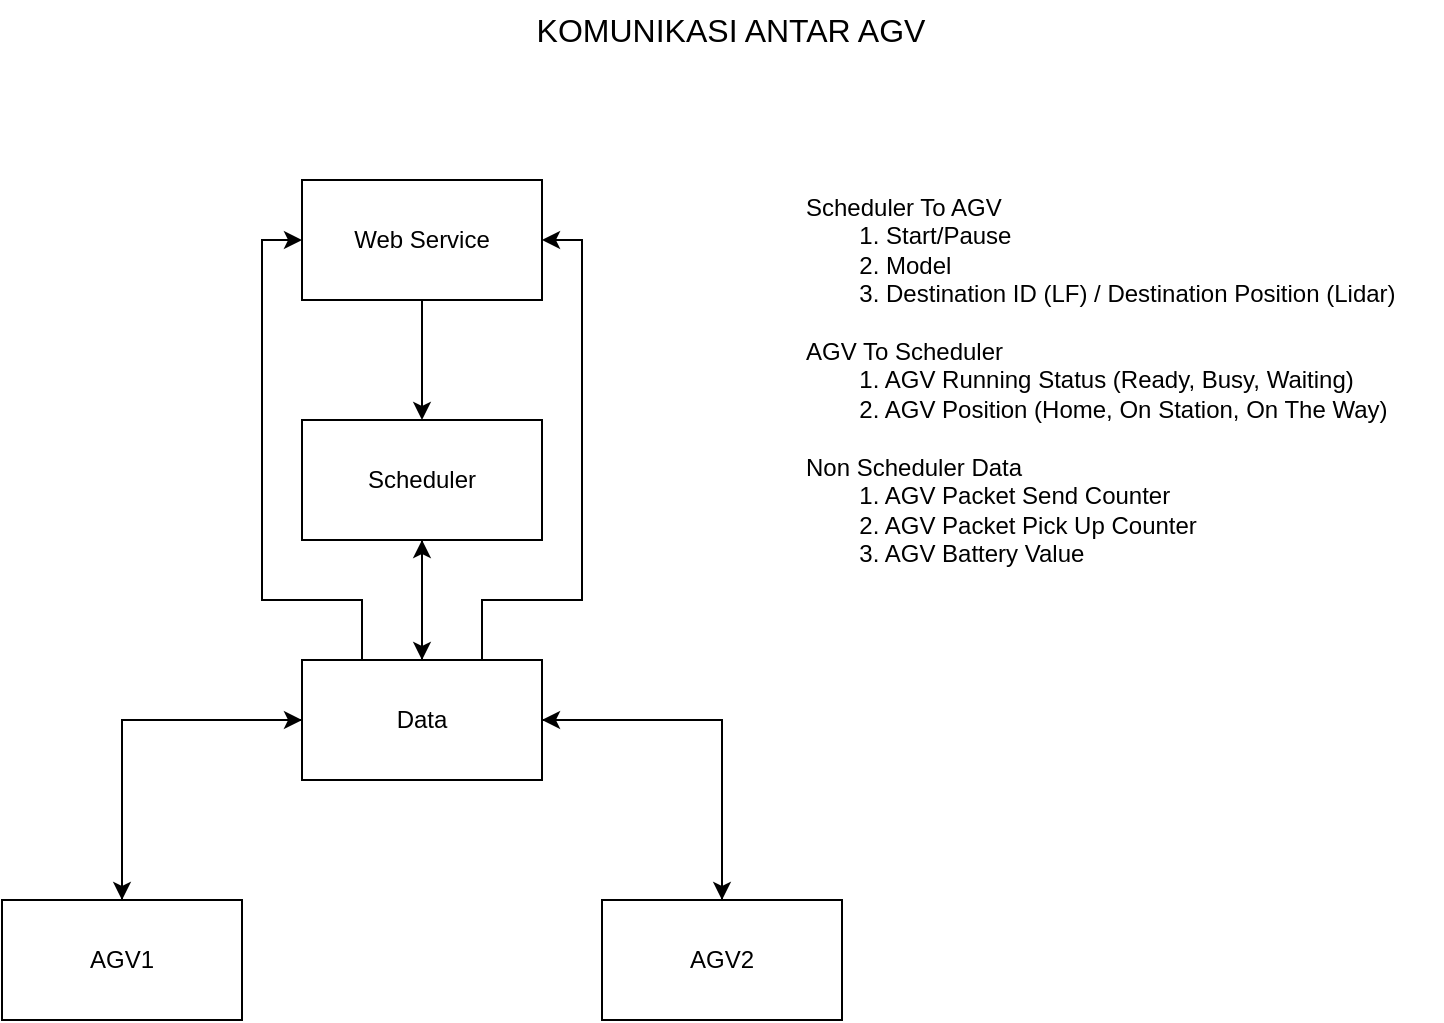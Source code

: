 <mxfile version="24.5.3" type="device" pages="6">
  <diagram name="Page-1" id="8qGIpHb_dR4Ez4d7eZgl">
    <mxGraphModel dx="1105" dy="654" grid="1" gridSize="10" guides="1" tooltips="1" connect="1" arrows="1" fold="1" page="1" pageScale="1" pageWidth="827" pageHeight="1169" math="0" shadow="0">
      <root>
        <mxCell id="0" />
        <mxCell id="1" parent="0" />
        <mxCell id="lEhJh0FKrZZYawXRtamW-8" value="" style="edgeStyle=orthogonalEdgeStyle;rounded=0;orthogonalLoop=1;jettySize=auto;html=1;" parent="1" source="lEhJh0FKrZZYawXRtamW-1" target="lEhJh0FKrZZYawXRtamW-2" edge="1">
          <mxGeometry relative="1" as="geometry" />
        </mxCell>
        <mxCell id="lEhJh0FKrZZYawXRtamW-1" value="Web Service" style="rounded=0;whiteSpace=wrap;html=1;fillColor=none;" parent="1" vertex="1">
          <mxGeometry x="200" y="120" width="120" height="60" as="geometry" />
        </mxCell>
        <mxCell id="lEhJh0FKrZZYawXRtamW-9" value="" style="edgeStyle=orthogonalEdgeStyle;rounded=0;orthogonalLoop=1;jettySize=auto;html=1;" parent="1" source="lEhJh0FKrZZYawXRtamW-2" target="lEhJh0FKrZZYawXRtamW-7" edge="1">
          <mxGeometry relative="1" as="geometry" />
        </mxCell>
        <mxCell id="lEhJh0FKrZZYawXRtamW-2" value="Scheduler" style="rounded=0;whiteSpace=wrap;html=1;fillColor=none;" parent="1" vertex="1">
          <mxGeometry x="200" y="240" width="120" height="60" as="geometry" />
        </mxCell>
        <mxCell id="lEhJh0FKrZZYawXRtamW-14" style="edgeStyle=orthogonalEdgeStyle;rounded=0;orthogonalLoop=1;jettySize=auto;html=1;exitX=0.5;exitY=0;exitDx=0;exitDy=0;entryX=0;entryY=0.5;entryDx=0;entryDy=0;" parent="1" source="lEhJh0FKrZZYawXRtamW-3" target="lEhJh0FKrZZYawXRtamW-7" edge="1">
          <mxGeometry relative="1" as="geometry" />
        </mxCell>
        <mxCell id="lEhJh0FKrZZYawXRtamW-3" value="AGV1" style="rounded=0;whiteSpace=wrap;html=1;fillColor=none;" parent="1" vertex="1">
          <mxGeometry x="50" y="480" width="120" height="60" as="geometry" />
        </mxCell>
        <mxCell id="lEhJh0FKrZZYawXRtamW-13" style="edgeStyle=orthogonalEdgeStyle;rounded=0;orthogonalLoop=1;jettySize=auto;html=1;exitX=0.5;exitY=0;exitDx=0;exitDy=0;entryX=1;entryY=0.5;entryDx=0;entryDy=0;" parent="1" source="lEhJh0FKrZZYawXRtamW-6" target="lEhJh0FKrZZYawXRtamW-7" edge="1">
          <mxGeometry relative="1" as="geometry" />
        </mxCell>
        <mxCell id="lEhJh0FKrZZYawXRtamW-6" value="AGV2" style="rounded=0;whiteSpace=wrap;html=1;fillColor=none;" parent="1" vertex="1">
          <mxGeometry x="350" y="480" width="120" height="60" as="geometry" />
        </mxCell>
        <mxCell id="lEhJh0FKrZZYawXRtamW-10" style="edgeStyle=orthogonalEdgeStyle;rounded=0;orthogonalLoop=1;jettySize=auto;html=1;exitX=0;exitY=0.5;exitDx=0;exitDy=0;entryX=0.5;entryY=0;entryDx=0;entryDy=0;" parent="1" source="lEhJh0FKrZZYawXRtamW-7" target="lEhJh0FKrZZYawXRtamW-3" edge="1">
          <mxGeometry relative="1" as="geometry" />
        </mxCell>
        <mxCell id="lEhJh0FKrZZYawXRtamW-11" style="edgeStyle=orthogonalEdgeStyle;rounded=0;orthogonalLoop=1;jettySize=auto;html=1;exitX=1;exitY=0.5;exitDx=0;exitDy=0;entryX=0.5;entryY=0;entryDx=0;entryDy=0;" parent="1" source="lEhJh0FKrZZYawXRtamW-7" target="lEhJh0FKrZZYawXRtamW-6" edge="1">
          <mxGeometry relative="1" as="geometry" />
        </mxCell>
        <mxCell id="lEhJh0FKrZZYawXRtamW-12" style="edgeStyle=orthogonalEdgeStyle;rounded=0;orthogonalLoop=1;jettySize=auto;html=1;exitX=0.5;exitY=0;exitDx=0;exitDy=0;entryX=0.5;entryY=1;entryDx=0;entryDy=0;" parent="1" source="lEhJh0FKrZZYawXRtamW-7" target="lEhJh0FKrZZYawXRtamW-2" edge="1">
          <mxGeometry relative="1" as="geometry" />
        </mxCell>
        <mxCell id="SK4WHRCXfZesbD0fep9h-4" style="edgeStyle=orthogonalEdgeStyle;rounded=0;orthogonalLoop=1;jettySize=auto;html=1;exitX=0.75;exitY=0;exitDx=0;exitDy=0;entryX=1;entryY=0.5;entryDx=0;entryDy=0;" parent="1" source="lEhJh0FKrZZYawXRtamW-7" target="lEhJh0FKrZZYawXRtamW-1" edge="1">
          <mxGeometry relative="1" as="geometry">
            <Array as="points">
              <mxPoint x="290" y="330" />
              <mxPoint x="340" y="330" />
              <mxPoint x="340" y="150" />
            </Array>
          </mxGeometry>
        </mxCell>
        <mxCell id="SK4WHRCXfZesbD0fep9h-5" style="edgeStyle=orthogonalEdgeStyle;rounded=0;orthogonalLoop=1;jettySize=auto;html=1;exitX=0.25;exitY=0;exitDx=0;exitDy=0;entryX=0;entryY=0.5;entryDx=0;entryDy=0;" parent="1" source="lEhJh0FKrZZYawXRtamW-7" target="lEhJh0FKrZZYawXRtamW-1" edge="1">
          <mxGeometry relative="1" as="geometry">
            <Array as="points">
              <mxPoint x="230" y="330" />
              <mxPoint x="180" y="330" />
              <mxPoint x="180" y="150" />
            </Array>
          </mxGeometry>
        </mxCell>
        <mxCell id="lEhJh0FKrZZYawXRtamW-7" value="Data" style="rounded=0;whiteSpace=wrap;html=1;fillColor=none;" parent="1" vertex="1">
          <mxGeometry x="200" y="360" width="120" height="60" as="geometry" />
        </mxCell>
        <mxCell id="lEhJh0FKrZZYawXRtamW-15" value="KOMUNIKASI ANTAR AGV" style="text;html=1;align=center;verticalAlign=middle;resizable=0;points=[];autosize=1;strokeColor=none;fillColor=none;fontSize=16;" parent="1" vertex="1">
          <mxGeometry x="304" y="30" width="220" height="30" as="geometry" />
        </mxCell>
        <mxCell id="lEhJh0FKrZZYawXRtamW-16" value="Scheduler To AGV&lt;div&gt;&lt;div&gt;&lt;span style=&quot;background-color: initial;&quot;&gt;&lt;span style=&quot;white-space: pre;&quot;&gt;&#x9;&lt;/span&gt;1. Start/Pause&lt;/span&gt;&lt;div&gt;&lt;span style=&quot;white-space: pre;&quot;&gt;&#x9;&lt;/span&gt;2. Model&lt;/div&gt;&lt;/div&gt;&lt;div&gt;&lt;span style=&quot;white-space: pre;&quot;&gt;&#x9;&lt;/span&gt;3. Destination ID (LF) / Destination Position (Lidar)&lt;br&gt;&lt;br&gt;AGV To Scheduler&lt;br&gt;&lt;span style=&quot;white-space: pre;&quot;&gt;&#x9;&lt;/span&gt;1. AGV Running Status (Ready, Busy, Waiting)&lt;/div&gt;&lt;div&gt;&lt;span style=&quot;white-space: pre;&quot;&gt;&#x9;&lt;/span&gt;2. AGV Position (Home, On Station, On The Way)&lt;/div&gt;&lt;/div&gt;" style="rounded=0;whiteSpace=wrap;html=1;fillColor=none;align=left;verticalAlign=top;strokeColor=none;" parent="1" vertex="1">
          <mxGeometry x="450" y="120" width="320" height="130" as="geometry" />
        </mxCell>
        <mxCell id="SK4WHRCXfZesbD0fep9h-1" value="Non Scheduler Data&lt;div&gt;&lt;span style=&quot;white-space: pre;&quot;&gt;&#x9;&lt;/span&gt;1. AGV Packet Send Counter&lt;/div&gt;&lt;div&gt;&lt;span style=&quot;white-space: pre;&quot;&gt;&#x9;&lt;/span&gt;2. AGV Packet Pick Up Counter&lt;/div&gt;&lt;div&gt;&lt;span style=&quot;white-space: pre;&quot;&gt;&#x9;&lt;/span&gt;3. AGV Battery Value&lt;/div&gt;" style="rounded=0;whiteSpace=wrap;html=1;fillColor=none;align=left;verticalAlign=top;strokeColor=none;" parent="1" vertex="1">
          <mxGeometry x="450" y="250" width="220" height="70" as="geometry" />
        </mxCell>
      </root>
    </mxGraphModel>
  </diagram>
  <diagram id="ve21aLZ4bOeQ63MMO_CH" name="Page-2">
    <mxGraphModel dx="1500" dy="887" grid="1" gridSize="10" guides="1" tooltips="1" connect="1" arrows="1" fold="1" page="1" pageScale="1" pageWidth="1169" pageHeight="827" math="0" shadow="0">
      <root>
        <mxCell id="0" />
        <mxCell id="1" parent="0" />
        <mxCell id="RgK-7OCL67OF5p5zBY2y-1" value="Scheduler Algorithm Example" style="text;html=1;align=center;verticalAlign=middle;resizable=0;points=[];autosize=1;strokeColor=none;fillColor=none;fontSize=16;" parent="1" vertex="1">
          <mxGeometry x="470" y="30" width="230" height="30" as="geometry" />
        </mxCell>
        <mxCell id="RgK-7OCL67OF5p5zBY2y-2" value="" style="edgeStyle=orthogonalEdgeStyle;rounded=0;orthogonalLoop=1;jettySize=auto;html=1;" parent="1" source="RgK-7OCL67OF5p5zBY2y-3" target="RgK-7OCL67OF5p5zBY2y-5" edge="1">
          <mxGeometry relative="1" as="geometry" />
        </mxCell>
        <mxCell id="RgK-7OCL67OF5p5zBY2y-3" value="AGV Send Status" style="rounded=0;whiteSpace=wrap;html=1;fillColor=none;" parent="1" vertex="1">
          <mxGeometry x="525" y="100" width="120" height="60" as="geometry" />
        </mxCell>
        <mxCell id="RgK-7OCL67OF5p5zBY2y-4" value="" style="edgeStyle=orthogonalEdgeStyle;rounded=0;orthogonalLoop=1;jettySize=auto;html=1;" parent="1" source="RgK-7OCL67OF5p5zBY2y-5" target="RgK-7OCL67OF5p5zBY2y-10" edge="1">
          <mxGeometry relative="1" as="geometry" />
        </mxCell>
        <mxCell id="RgK-7OCL67OF5p5zBY2y-5" value="Web Service&lt;div&gt;A&lt;span style=&quot;background-color: initial;&quot;&gt;lgorithm&lt;/span&gt;&lt;/div&gt;" style="rounded=0;whiteSpace=wrap;html=1;fillColor=none;" parent="1" vertex="1">
          <mxGeometry x="525" y="220" width="120" height="60" as="geometry" />
        </mxCell>
        <mxCell id="RgK-7OCL67OF5p5zBY2y-6" value="" style="edgeStyle=orthogonalEdgeStyle;rounded=0;orthogonalLoop=1;jettySize=auto;html=1;" parent="1" source="RgK-7OCL67OF5p5zBY2y-10" target="RgK-7OCL67OF5p5zBY2y-12" edge="1">
          <mxGeometry relative="1" as="geometry" />
        </mxCell>
        <mxCell id="RgK-7OCL67OF5p5zBY2y-7" value="YES" style="edgeLabel;html=1;align=center;verticalAlign=middle;resizable=0;points=[];" parent="RgK-7OCL67OF5p5zBY2y-6" vertex="1" connectable="0">
          <mxGeometry relative="1" as="geometry">
            <mxPoint as="offset" />
          </mxGeometry>
        </mxCell>
        <mxCell id="RgK-7OCL67OF5p5zBY2y-8" value="" style="edgeStyle=orthogonalEdgeStyle;rounded=0;orthogonalLoop=1;jettySize=auto;html=1;" parent="1" source="RgK-7OCL67OF5p5zBY2y-10" target="RgK-7OCL67OF5p5zBY2y-16" edge="1">
          <mxGeometry relative="1" as="geometry" />
        </mxCell>
        <mxCell id="RgK-7OCL67OF5p5zBY2y-9" value="NO" style="edgeLabel;html=1;align=center;verticalAlign=middle;resizable=0;points=[];" parent="RgK-7OCL67OF5p5zBY2y-8" vertex="1" connectable="0">
          <mxGeometry relative="1" as="geometry">
            <mxPoint as="offset" />
          </mxGeometry>
        </mxCell>
        <mxCell id="RgK-7OCL67OF5p5zBY2y-10" value="AGV1 Ready?" style="rhombus;whiteSpace=wrap;html=1;fillColor=none;" parent="1" vertex="1">
          <mxGeometry x="525" y="330" width="120" height="80" as="geometry" />
        </mxCell>
        <mxCell id="qFmrfslil-sY1IdqdRxr-56" value="" style="edgeStyle=orthogonalEdgeStyle;rounded=0;orthogonalLoop=1;jettySize=auto;html=1;" parent="1" source="RgK-7OCL67OF5p5zBY2y-12" target="RgK-7OCL67OF5p5zBY2y-14" edge="1">
          <mxGeometry relative="1" as="geometry" />
        </mxCell>
        <mxCell id="RgK-7OCL67OF5p5zBY2y-12" value="Send Destination To AGV1" style="rounded=0;whiteSpace=wrap;html=1;fillColor=none;" parent="1" vertex="1">
          <mxGeometry x="525" y="460" width="120" height="60" as="geometry" />
        </mxCell>
        <mxCell id="qFmrfslil-sY1IdqdRxr-1" style="edgeStyle=orthogonalEdgeStyle;rounded=0;orthogonalLoop=1;jettySize=auto;html=1;exitX=0;exitY=0.5;exitDx=0;exitDy=0;entryX=1;entryY=0.5;entryDx=0;entryDy=0;" parent="1" source="RgK-7OCL67OF5p5zBY2y-14" target="RgK-7OCL67OF5p5zBY2y-15" edge="1">
          <mxGeometry relative="1" as="geometry" />
        </mxCell>
        <mxCell id="qFmrfslil-sY1IdqdRxr-31" style="edgeStyle=orthogonalEdgeStyle;rounded=0;orthogonalLoop=1;jettySize=auto;html=1;exitX=0.5;exitY=0;exitDx=0;exitDy=0;dashed=1;" parent="1" source="RgK-7OCL67OF5p5zBY2y-14" edge="1">
          <mxGeometry relative="1" as="geometry">
            <mxPoint x="405" y="410" as="targetPoint" />
          </mxGeometry>
        </mxCell>
        <mxCell id="qFmrfslil-sY1IdqdRxr-32" value="SEND BUSY STATUS&lt;br&gt;&amp;amp; CURRENT POS" style="edgeLabel;html=1;align=center;verticalAlign=middle;resizable=0;points=[];" parent="qFmrfslil-sY1IdqdRxr-31" vertex="1" connectable="0">
          <mxGeometry relative="1" as="geometry">
            <mxPoint y="5" as="offset" />
          </mxGeometry>
        </mxCell>
        <mxCell id="RgK-7OCL67OF5p5zBY2y-14" value="AGV1 Go To Station" style="rounded=0;whiteSpace=wrap;html=1;fillColor=none;" parent="1" vertex="1">
          <mxGeometry x="345" y="460" width="120" height="60" as="geometry" />
        </mxCell>
        <mxCell id="RgK-7OCL67OF5p5zBY2y-15" value="AGV1 Arrived At Station" style="rounded=0;whiteSpace=wrap;html=1;fillColor=none;" parent="1" vertex="1">
          <mxGeometry x="165" y="460" width="120" height="60" as="geometry" />
        </mxCell>
        <mxCell id="qFmrfslil-sY1IdqdRxr-7" value="" style="edgeStyle=orthogonalEdgeStyle;rounded=0;orthogonalLoop=1;jettySize=auto;html=1;" parent="1" source="RgK-7OCL67OF5p5zBY2y-16" target="qFmrfslil-sY1IdqdRxr-5" edge="1">
          <mxGeometry relative="1" as="geometry" />
        </mxCell>
        <mxCell id="qFmrfslil-sY1IdqdRxr-8" value="NO" style="edgeLabel;html=1;align=center;verticalAlign=middle;resizable=0;points=[];" parent="qFmrfslil-sY1IdqdRxr-7" vertex="1" connectable="0">
          <mxGeometry relative="1" as="geometry">
            <mxPoint as="offset" />
          </mxGeometry>
        </mxCell>
        <mxCell id="qFmrfslil-sY1IdqdRxr-54" value="" style="edgeStyle=orthogonalEdgeStyle;rounded=0;orthogonalLoop=1;jettySize=auto;html=1;" parent="1" source="RgK-7OCL67OF5p5zBY2y-16" target="qFmrfslil-sY1IdqdRxr-50" edge="1">
          <mxGeometry relative="1" as="geometry" />
        </mxCell>
        <mxCell id="RgK-7OCL67OF5p5zBY2y-16" value="AGV1 Waiting?" style="rhombus;whiteSpace=wrap;html=1;fillColor=none;" parent="1" vertex="1">
          <mxGeometry x="705" y="330" width="120" height="80" as="geometry" />
        </mxCell>
        <mxCell id="qFmrfslil-sY1IdqdRxr-46" style="edgeStyle=orthogonalEdgeStyle;rounded=0;orthogonalLoop=1;jettySize=auto;html=1;exitX=0.5;exitY=0;exitDx=0;exitDy=0;entryX=1;entryY=0.5;entryDx=0;entryDy=0;" parent="1" source="qFmrfslil-sY1IdqdRxr-5" target="RgK-7OCL67OF5p5zBY2y-5" edge="1">
          <mxGeometry relative="1" as="geometry" />
        </mxCell>
        <mxCell id="qFmrfslil-sY1IdqdRxr-47" value="YES" style="edgeLabel;html=1;align=center;verticalAlign=middle;resizable=0;points=[];" parent="qFmrfslil-sY1IdqdRxr-46" vertex="1" connectable="0">
          <mxGeometry relative="1" as="geometry">
            <mxPoint x="-45" as="offset" />
          </mxGeometry>
        </mxCell>
        <mxCell id="qFmrfslil-sY1IdqdRxr-5" value="AGV1 Busy?" style="rhombus;whiteSpace=wrap;html=1;fillColor=none;" parent="1" vertex="1">
          <mxGeometry x="885" y="330" width="120" height="80" as="geometry" />
        </mxCell>
        <mxCell id="qFmrfslil-sY1IdqdRxr-33" style="edgeStyle=orthogonalEdgeStyle;rounded=0;orthogonalLoop=1;jettySize=auto;html=1;exitX=0.5;exitY=0;exitDx=0;exitDy=0;dashed=1;" parent="1" edge="1">
          <mxGeometry relative="1" as="geometry">
            <mxPoint x="224.76" y="410" as="targetPoint" />
            <mxPoint x="224.76" y="460" as="sourcePoint" />
          </mxGeometry>
        </mxCell>
        <mxCell id="qFmrfslil-sY1IdqdRxr-34" value="SEND WAITING STATUS&lt;br&gt;&amp;amp; CURRENT POS" style="edgeLabel;html=1;align=center;verticalAlign=middle;resizable=0;points=[];" parent="qFmrfslil-sY1IdqdRxr-33" vertex="1" connectable="0">
          <mxGeometry relative="1" as="geometry">
            <mxPoint y="5" as="offset" />
          </mxGeometry>
        </mxCell>
        <mxCell id="qFmrfslil-sY1IdqdRxr-61" value="" style="edgeStyle=orthogonalEdgeStyle;rounded=0;orthogonalLoop=1;jettySize=auto;html=1;" parent="1" source="qFmrfslil-sY1IdqdRxr-50" target="qFmrfslil-sY1IdqdRxr-55" edge="1">
          <mxGeometry relative="1" as="geometry" />
        </mxCell>
        <mxCell id="qFmrfslil-sY1IdqdRxr-50" value="AGV1&lt;div&gt;Check Sensor&lt;/div&gt;" style="rounded=0;whiteSpace=wrap;html=1;fillColor=none;" parent="1" vertex="1">
          <mxGeometry x="705" y="460" width="120" height="60" as="geometry" />
        </mxCell>
        <mxCell id="qFmrfslil-sY1IdqdRxr-60" value="" style="edgeStyle=orthogonalEdgeStyle;rounded=0;orthogonalLoop=1;jettySize=auto;html=1;" parent="1" source="qFmrfslil-sY1IdqdRxr-55" target="qFmrfslil-sY1IdqdRxr-59" edge="1">
          <mxGeometry relative="1" as="geometry" />
        </mxCell>
        <mxCell id="qFmrfslil-sY1IdqdRxr-55" value="Object&lt;br&gt;Detected?" style="rhombus;whiteSpace=wrap;html=1;fillColor=none;" parent="1" vertex="1">
          <mxGeometry x="705" y="570" width="120" height="80" as="geometry" />
        </mxCell>
        <mxCell id="qFmrfslil-sY1IdqdRxr-59" value="Sens Ready Status" style="rounded=0;whiteSpace=wrap;html=1;fillColor=none;" parent="1" vertex="1">
          <mxGeometry x="705" y="700" width="120" height="60" as="geometry" />
        </mxCell>
      </root>
    </mxGraphModel>
  </diagram>
  <diagram id="HTGI7Oi1p-fzVmbUDD4m" name="Page-3">
    <mxGraphModel dx="1750" dy="1035" grid="1" gridSize="10" guides="1" tooltips="1" connect="1" arrows="1" fold="1" page="1" pageScale="1" pageWidth="827" pageHeight="1169" math="0" shadow="0">
      <root>
        <mxCell id="0" />
        <mxCell id="1" parent="0" />
        <mxCell id="SeC3zQNtHR0HMJP8n0EI-3" style="edgeStyle=orthogonalEdgeStyle;rounded=0;orthogonalLoop=1;jettySize=auto;html=1;exitX=1;exitY=0.5;exitDx=0;exitDy=0;entryX=0.5;entryY=0;entryDx=0;entryDy=0;" parent="1" source="_W9jjdvjJ5yUGpG0ZXtz-32" target="8XWGG1BbEstk7GZEuX09-17" edge="1">
          <mxGeometry relative="1" as="geometry">
            <mxPoint x="810" y="350" as="targetPoint" />
            <Array as="points">
              <mxPoint x="800" y="530" />
              <mxPoint x="800" y="350" />
              <mxPoint x="180" y="350" />
            </Array>
          </mxGeometry>
        </mxCell>
        <mxCell id="YHcB_R8oxaX-xdtLc1i1-18" value="" style="edgeStyle=orthogonalEdgeStyle;rounded=0;orthogonalLoop=1;jettySize=auto;html=1;" parent="1" source="YHcB_R8oxaX-xdtLc1i1-2" target="YHcB_R8oxaX-xdtLc1i1-17" edge="1">
          <mxGeometry relative="1" as="geometry" />
        </mxCell>
        <mxCell id="YHcB_R8oxaX-xdtLc1i1-2" value="Berangkat Dari&lt;div&gt;Home Point&lt;/div&gt;" style="rounded=0;whiteSpace=wrap;html=1;fillColor=none;dashed=1;" parent="1" vertex="1">
          <mxGeometry x="300" y="620" width="120" height="60" as="geometry" />
        </mxCell>
        <mxCell id="YHcB_R8oxaX-xdtLc1i1-20" value="" style="edgeStyle=orthogonalEdgeStyle;rounded=0;orthogonalLoop=1;jettySize=auto;html=1;" parent="1" source="YHcB_R8oxaX-xdtLc1i1-4" target="YHcB_R8oxaX-xdtLc1i1-6" edge="1">
          <mxGeometry relative="1" as="geometry" />
        </mxCell>
        <mxCell id="YHcB_R8oxaX-xdtLc1i1-4" value="Mengambil Barang&lt;br&gt;&lt;div&gt;Ke Station A&lt;/div&gt;" style="rounded=0;whiteSpace=wrap;html=1;fillColor=none;dashed=1;" parent="1" vertex="1">
          <mxGeometry x="300" y="860" width="120" height="60" as="geometry" />
        </mxCell>
        <mxCell id="YHcB_R8oxaX-xdtLc1i1-21" value="" style="edgeStyle=orthogonalEdgeStyle;rounded=0;orthogonalLoop=1;jettySize=auto;html=1;" parent="1" source="YHcB_R8oxaX-xdtLc1i1-6" target="YHcB_R8oxaX-xdtLc1i1-8" edge="1">
          <mxGeometry relative="1" as="geometry" />
        </mxCell>
        <mxCell id="YHcB_R8oxaX-xdtLc1i1-6" value="Menaruh Barang&lt;div&gt;Di Station B&lt;/div&gt;" style="rounded=0;whiteSpace=wrap;html=1;fillColor=none;dashed=1;" parent="1" vertex="1">
          <mxGeometry x="300" y="980" width="120" height="60" as="geometry" />
        </mxCell>
        <mxCell id="YHcB_R8oxaX-xdtLc1i1-24" value="" style="edgeStyle=orthogonalEdgeStyle;rounded=0;orthogonalLoop=1;jettySize=auto;html=1;" parent="1" source="YHcB_R8oxaX-xdtLc1i1-8" target="YHcB_R8oxaX-xdtLc1i1-10" edge="1">
          <mxGeometry relative="1" as="geometry" />
        </mxCell>
        <mxCell id="YHcB_R8oxaX-xdtLc1i1-8" value="Mengambil Barang&lt;div&gt;Di Station B&lt;/div&gt;" style="rounded=0;whiteSpace=wrap;html=1;fillColor=none;dashed=1;" parent="1" vertex="1">
          <mxGeometry x="470" y="980" width="120" height="60" as="geometry" />
        </mxCell>
        <mxCell id="YHcB_R8oxaX-xdtLc1i1-25" style="edgeStyle=orthogonalEdgeStyle;rounded=0;orthogonalLoop=1;jettySize=auto;html=1;exitX=0.5;exitY=0;exitDx=0;exitDy=0;entryX=1;entryY=0.5;entryDx=0;entryDy=0;" parent="1" source="YHcB_R8oxaX-xdtLc1i1-10" target="YHcB_R8oxaX-xdtLc1i1-12" edge="1">
          <mxGeometry relative="1" as="geometry" />
        </mxCell>
        <mxCell id="YHcB_R8oxaX-xdtLc1i1-10" value="Menuju Ke&lt;div&gt;Station A&lt;/div&gt;" style="rounded=0;whiteSpace=wrap;html=1;fillColor=none;dashed=1;" parent="1" vertex="1">
          <mxGeometry x="640" y="980" width="120" height="60" as="geometry" />
        </mxCell>
        <mxCell id="YHcB_R8oxaX-xdtLc1i1-26" value="" style="edgeStyle=orthogonalEdgeStyle;rounded=0;orthogonalLoop=1;jettySize=auto;html=1;" parent="1" source="YHcB_R8oxaX-xdtLc1i1-12" target="YHcB_R8oxaX-xdtLc1i1-4" edge="1">
          <mxGeometry relative="1" as="geometry" />
        </mxCell>
        <mxCell id="YHcB_R8oxaX-xdtLc1i1-12" value="Menaruh Barang&lt;div&gt;Di Station A&lt;/div&gt;" style="rounded=0;whiteSpace=wrap;html=1;fillColor=none;dashed=1;" parent="1" vertex="1">
          <mxGeometry x="470" y="860" width="120" height="60" as="geometry" />
        </mxCell>
        <mxCell id="8XWGG1BbEstk7GZEuX09-11" value="" style="edgeStyle=orthogonalEdgeStyle;rounded=0;orthogonalLoop=1;jettySize=auto;html=1;" parent="1" source="8XWGG1BbEstk7GZEuX09-1" target="8XWGG1BbEstk7GZEuX09-2" edge="1">
          <mxGeometry relative="1" as="geometry" />
        </mxCell>
        <mxCell id="8XWGG1BbEstk7GZEuX09-1" value="MULAI" style="rounded=1;whiteSpace=wrap;html=1;arcSize=50;fillColor=none;" parent="1" vertex="1">
          <mxGeometry x="120" y="20" width="120" height="60" as="geometry" />
        </mxCell>
        <mxCell id="8XWGG1BbEstk7GZEuX09-4" value="" style="edgeStyle=orthogonalEdgeStyle;rounded=0;orthogonalLoop=1;jettySize=auto;html=1;" parent="1" source="8XWGG1BbEstk7GZEuX09-2" target="8XWGG1BbEstk7GZEuX09-3" edge="1">
          <mxGeometry relative="1" as="geometry" />
        </mxCell>
        <mxCell id="8XWGG1BbEstk7GZEuX09-6" style="edgeStyle=orthogonalEdgeStyle;rounded=0;orthogonalLoop=1;jettySize=auto;html=1;exitX=1;exitY=0.5;exitDx=0;exitDy=0;entryX=0;entryY=0.5;entryDx=0;entryDy=0;" parent="1" source="8XWGG1BbEstk7GZEuX09-2" target="8XWGG1BbEstk7GZEuX09-5" edge="1">
          <mxGeometry relative="1" as="geometry" />
        </mxCell>
        <mxCell id="8XWGG1BbEstk7GZEuX09-13" value="" style="edgeStyle=orthogonalEdgeStyle;rounded=0;orthogonalLoop=1;jettySize=auto;html=1;" parent="1" source="8XWGG1BbEstk7GZEuX09-2" edge="1">
          <mxGeometry relative="1" as="geometry">
            <mxPoint x="180" y="260" as="targetPoint" />
          </mxGeometry>
        </mxCell>
        <mxCell id="8XWGG1BbEstk7GZEuX09-2" value="AGV Setting Via Desktop App" style="rounded=0;whiteSpace=wrap;html=1;fillColor=none;" parent="1" vertex="1">
          <mxGeometry x="120" y="140" width="120" height="60" as="geometry" />
        </mxCell>
        <mxCell id="8XWGG1BbEstk7GZEuX09-9" value="" style="edgeStyle=orthogonalEdgeStyle;rounded=0;orthogonalLoop=1;jettySize=auto;html=1;" parent="1" source="8XWGG1BbEstk7GZEuX09-3" target="8XWGG1BbEstk7GZEuX09-7" edge="1">
          <mxGeometry relative="1" as="geometry" />
        </mxCell>
        <mxCell id="8XWGG1BbEstk7GZEuX09-3" value="Running Mode" style="rounded=0;whiteSpace=wrap;html=1;fillColor=none;dashed=1;" parent="1" vertex="1">
          <mxGeometry x="300" y="80" width="120" height="60" as="geometry" />
        </mxCell>
        <mxCell id="8XWGG1BbEstk7GZEuX09-10" value="" style="edgeStyle=orthogonalEdgeStyle;rounded=0;orthogonalLoop=1;jettySize=auto;html=1;" parent="1" source="8XWGG1BbEstk7GZEuX09-5" target="8XWGG1BbEstk7GZEuX09-8" edge="1">
          <mxGeometry relative="1" as="geometry" />
        </mxCell>
        <mxCell id="8XWGG1BbEstk7GZEuX09-5" value="Running&lt;div&gt;&lt;span style=&quot;background-color: initial;&quot;&gt;Base Speed&lt;/span&gt;&lt;/div&gt;" style="rounded=0;whiteSpace=wrap;html=1;fillColor=none;dashed=1;" parent="1" vertex="1">
          <mxGeometry x="300" y="200" width="120" height="60" as="geometry" />
        </mxCell>
        <mxCell id="8XWGG1BbEstk7GZEuX09-7" value="LineFollower Mode&lt;div&gt;Lidar Mode&lt;/div&gt;" style="rounded=0;whiteSpace=wrap;html=1;fillColor=none;dashed=1;" parent="1" vertex="1">
          <mxGeometry x="480" y="80" width="120" height="60" as="geometry" />
        </mxCell>
        <mxCell id="8XWGG1BbEstk7GZEuX09-8" value="Normal Speed&lt;div&gt;High Speed&lt;/div&gt;" style="rounded=0;whiteSpace=wrap;html=1;fillColor=none;dashed=1;" parent="1" vertex="1">
          <mxGeometry x="480" y="200" width="120" height="60" as="geometry" />
        </mxCell>
        <mxCell id="8XWGG1BbEstk7GZEuX09-15" style="edgeStyle=orthogonalEdgeStyle;rounded=0;orthogonalLoop=1;jettySize=auto;html=1;exitX=0;exitY=0.5;exitDx=0;exitDy=0;entryX=0;entryY=0.5;entryDx=0;entryDy=0;" parent="1" source="8XWGG1BbEstk7GZEuX09-14" target="8XWGG1BbEstk7GZEuX09-2" edge="1">
          <mxGeometry relative="1" as="geometry">
            <Array as="points">
              <mxPoint x="80" y="290" />
              <mxPoint x="80" y="170" />
            </Array>
          </mxGeometry>
        </mxCell>
        <mxCell id="8XWGG1BbEstk7GZEuX09-16" value="NO" style="edgeLabel;html=1;align=center;verticalAlign=middle;resizable=0;points=[];" parent="8XWGG1BbEstk7GZEuX09-15" vertex="1" connectable="0">
          <mxGeometry relative="1" as="geometry">
            <mxPoint as="offset" />
          </mxGeometry>
        </mxCell>
        <mxCell id="SeC3zQNtHR0HMJP8n0EI-4" style="edgeStyle=orthogonalEdgeStyle;rounded=0;orthogonalLoop=1;jettySize=auto;html=1;exitX=0.5;exitY=1;exitDx=0;exitDy=0;entryX=0.5;entryY=0;entryDx=0;entryDy=0;" parent="1" source="8XWGG1BbEstk7GZEuX09-14" target="8XWGG1BbEstk7GZEuX09-17" edge="1">
          <mxGeometry relative="1" as="geometry" />
        </mxCell>
        <mxCell id="SeC3zQNtHR0HMJP8n0EI-5" value="Yes" style="edgeLabel;html=1;align=center;verticalAlign=middle;resizable=0;points=[];" parent="SeC3zQNtHR0HMJP8n0EI-4" vertex="1" connectable="0">
          <mxGeometry relative="1" as="geometry">
            <mxPoint as="offset" />
          </mxGeometry>
        </mxCell>
        <mxCell id="8XWGG1BbEstk7GZEuX09-14" value="Setting&lt;div&gt;Done?&lt;/div&gt;" style="rhombus;whiteSpace=wrap;html=1;fillColor=none;" parent="1" vertex="1">
          <mxGeometry x="120" y="260" width="120" height="60" as="geometry" />
        </mxCell>
        <mxCell id="nJZ1FFet3XD_fu7AmAyC-2" value="" style="edgeStyle=orthogonalEdgeStyle;rounded=0;orthogonalLoop=1;jettySize=auto;html=1;" parent="1" source="8XWGG1BbEstk7GZEuX09-17" target="nJZ1FFet3XD_fu7AmAyC-1" edge="1">
          <mxGeometry relative="1" as="geometry" />
        </mxCell>
        <mxCell id="8XWGG1BbEstk7GZEuX09-17" value="Wait For Scheduller&lt;div&gt;Command&lt;/div&gt;" style="rounded=0;whiteSpace=wrap;html=1;fillColor=none;" parent="1" vertex="1">
          <mxGeometry x="120" y="380" width="120" height="60" as="geometry" />
        </mxCell>
        <mxCell id="nJZ1FFet3XD_fu7AmAyC-3" style="edgeStyle=orthogonalEdgeStyle;rounded=0;orthogonalLoop=1;jettySize=auto;html=1;exitX=0;exitY=0.5;exitDx=0;exitDy=0;entryX=0;entryY=0.5;entryDx=0;entryDy=0;" parent="1" source="nJZ1FFet3XD_fu7AmAyC-1" target="8XWGG1BbEstk7GZEuX09-17" edge="1">
          <mxGeometry relative="1" as="geometry">
            <Array as="points">
              <mxPoint x="80" y="530" />
              <mxPoint x="80" y="410" />
            </Array>
          </mxGeometry>
        </mxCell>
        <mxCell id="nJZ1FFet3XD_fu7AmAyC-4" value="NO" style="edgeLabel;html=1;align=center;verticalAlign=middle;resizable=0;points=[];" parent="nJZ1FFet3XD_fu7AmAyC-3" vertex="1" connectable="0">
          <mxGeometry relative="1" as="geometry">
            <mxPoint as="offset" />
          </mxGeometry>
        </mxCell>
        <mxCell id="nJZ1FFet3XD_fu7AmAyC-7" value="" style="edgeStyle=orthogonalEdgeStyle;rounded=0;orthogonalLoop=1;jettySize=auto;html=1;" parent="1" source="nJZ1FFet3XD_fu7AmAyC-1" target="nJZ1FFet3XD_fu7AmAyC-6" edge="1">
          <mxGeometry relative="1" as="geometry" />
        </mxCell>
        <mxCell id="nJZ1FFet3XD_fu7AmAyC-8" value="YES" style="edgeLabel;html=1;align=center;verticalAlign=middle;resizable=0;points=[];" parent="nJZ1FFet3XD_fu7AmAyC-7" vertex="1" connectable="0">
          <mxGeometry relative="1" as="geometry">
            <mxPoint as="offset" />
          </mxGeometry>
        </mxCell>
        <mxCell id="_W9jjdvjJ5yUGpG0ZXtz-15" value="" style="edgeStyle=orthogonalEdgeStyle;rounded=0;orthogonalLoop=1;jettySize=auto;html=1;" parent="1" source="nJZ1FFet3XD_fu7AmAyC-1" target="nJZ1FFet3XD_fu7AmAyC-6" edge="1">
          <mxGeometry relative="1" as="geometry" />
        </mxCell>
        <mxCell id="nJZ1FFet3XD_fu7AmAyC-1" value="Get&amp;nbsp;&lt;div&gt;Command?&lt;/div&gt;" style="rhombus;whiteSpace=wrap;html=1;fillColor=none;" parent="1" vertex="1">
          <mxGeometry x="120" y="500" width="120" height="60" as="geometry" />
        </mxCell>
        <mxCell id="YHcB_R8oxaX-xdtLc1i1-15" style="edgeStyle=orthogonalEdgeStyle;rounded=0;orthogonalLoop=1;jettySize=auto;html=1;exitX=1;exitY=0.5;exitDx=0;exitDy=0;entryX=0;entryY=0.5;entryDx=0;entryDy=0;" parent="1" source="nJZ1FFet3XD_fu7AmAyC-6" target="_W9jjdvjJ5yUGpG0ZXtz-18" edge="1">
          <mxGeometry relative="1" as="geometry" />
        </mxCell>
        <mxCell id="nJZ1FFet3XD_fu7AmAyC-6" value="Check Command" style="rounded=0;whiteSpace=wrap;html=1;fillColor=none;" parent="1" vertex="1">
          <mxGeometry x="120" y="620" width="120" height="60" as="geometry" />
        </mxCell>
        <mxCell id="_W9jjdvjJ5yUGpG0ZXtz-21" value="" style="edgeStyle=orthogonalEdgeStyle;rounded=0;orthogonalLoop=1;jettySize=auto;html=1;" parent="1" source="_W9jjdvjJ5yUGpG0ZXtz-18" target="_W9jjdvjJ5yUGpG0ZXtz-20" edge="1">
          <mxGeometry relative="1" as="geometry" />
        </mxCell>
        <mxCell id="_W9jjdvjJ5yUGpG0ZXtz-24" value="NO" style="edgeLabel;html=1;align=center;verticalAlign=middle;resizable=0;points=[];" parent="_W9jjdvjJ5yUGpG0ZXtz-21" vertex="1" connectable="0">
          <mxGeometry relative="1" as="geometry">
            <mxPoint as="offset" />
          </mxGeometry>
        </mxCell>
        <mxCell id="_W9jjdvjJ5yUGpG0ZXtz-27" value="" style="edgeStyle=orthogonalEdgeStyle;rounded=0;orthogonalLoop=1;jettySize=auto;html=1;" parent="1" source="_W9jjdvjJ5yUGpG0ZXtz-18" target="_W9jjdvjJ5yUGpG0ZXtz-26" edge="1">
          <mxGeometry relative="1" as="geometry" />
        </mxCell>
        <mxCell id="_W9jjdvjJ5yUGpG0ZXtz-28" value="YES" style="edgeLabel;html=1;align=center;verticalAlign=middle;resizable=0;points=[];" parent="_W9jjdvjJ5yUGpG0ZXtz-27" vertex="1" connectable="0">
          <mxGeometry relative="1" as="geometry">
            <mxPoint as="offset" />
          </mxGeometry>
        </mxCell>
        <mxCell id="_W9jjdvjJ5yUGpG0ZXtz-18" value="Run&lt;div&gt;Start?&lt;/div&gt;" style="rhombus;whiteSpace=wrap;html=1;fillColor=none;" parent="1" vertex="1">
          <mxGeometry x="300" y="380" width="120" height="60" as="geometry" />
        </mxCell>
        <mxCell id="_W9jjdvjJ5yUGpG0ZXtz-23" value="" style="edgeStyle=orthogonalEdgeStyle;rounded=0;orthogonalLoop=1;jettySize=auto;html=1;" parent="1" source="_W9jjdvjJ5yUGpG0ZXtz-20" target="_W9jjdvjJ5yUGpG0ZXtz-22" edge="1">
          <mxGeometry relative="1" as="geometry" />
        </mxCell>
        <mxCell id="_W9jjdvjJ5yUGpG0ZXtz-25" value="NO" style="edgeLabel;html=1;align=center;verticalAlign=middle;resizable=0;points=[];" parent="_W9jjdvjJ5yUGpG0ZXtz-23" vertex="1" connectable="0">
          <mxGeometry relative="1" as="geometry">
            <mxPoint as="offset" />
          </mxGeometry>
        </mxCell>
        <mxCell id="_W9jjdvjJ5yUGpG0ZXtz-30" value="" style="edgeStyle=orthogonalEdgeStyle;rounded=0;orthogonalLoop=1;jettySize=auto;html=1;" parent="1" source="_W9jjdvjJ5yUGpG0ZXtz-20" target="_W9jjdvjJ5yUGpG0ZXtz-29" edge="1">
          <mxGeometry relative="1" as="geometry" />
        </mxCell>
        <mxCell id="_W9jjdvjJ5yUGpG0ZXtz-31" value="YES" style="edgeLabel;html=1;align=center;verticalAlign=middle;resizable=0;points=[];" parent="_W9jjdvjJ5yUGpG0ZXtz-30" vertex="1" connectable="0">
          <mxGeometry relative="1" as="geometry">
            <mxPoint as="offset" />
          </mxGeometry>
        </mxCell>
        <mxCell id="_W9jjdvjJ5yUGpG0ZXtz-20" value="Run&lt;div&gt;Stop?&lt;/div&gt;" style="rhombus;whiteSpace=wrap;html=1;fillColor=none;" parent="1" vertex="1">
          <mxGeometry x="480" y="380" width="120" height="60" as="geometry" />
        </mxCell>
        <mxCell id="_W9jjdvjJ5yUGpG0ZXtz-33" value="" style="edgeStyle=orthogonalEdgeStyle;rounded=0;orthogonalLoop=1;jettySize=auto;html=1;" parent="1" source="_W9jjdvjJ5yUGpG0ZXtz-22" target="_W9jjdvjJ5yUGpG0ZXtz-32" edge="1">
          <mxGeometry relative="1" as="geometry" />
        </mxCell>
        <mxCell id="_W9jjdvjJ5yUGpG0ZXtz-34" value="YES" style="edgeLabel;html=1;align=center;verticalAlign=middle;resizable=0;points=[];" parent="_W9jjdvjJ5yUGpG0ZXtz-33" vertex="1" connectable="0">
          <mxGeometry relative="1" as="geometry">
            <mxPoint as="offset" />
          </mxGeometry>
        </mxCell>
        <mxCell id="_W9jjdvjJ5yUGpG0ZXtz-22" value="Run&lt;div&gt;Pause?&lt;/div&gt;" style="rhombus;whiteSpace=wrap;html=1;fillColor=none;" parent="1" vertex="1">
          <mxGeometry x="660" y="380" width="120" height="60" as="geometry" />
        </mxCell>
        <mxCell id="YHcB_R8oxaX-xdtLc1i1-16" value="" style="edgeStyle=orthogonalEdgeStyle;rounded=0;orthogonalLoop=1;jettySize=auto;html=1;" parent="1" source="_W9jjdvjJ5yUGpG0ZXtz-26" target="YHcB_R8oxaX-xdtLc1i1-2" edge="1">
          <mxGeometry relative="1" as="geometry" />
        </mxCell>
        <mxCell id="_W9jjdvjJ5yUGpG0ZXtz-26" value="Run AGV" style="rounded=0;whiteSpace=wrap;html=1;fillColor=none;" parent="1" vertex="1">
          <mxGeometry x="300" y="500" width="120" height="60" as="geometry" />
        </mxCell>
        <mxCell id="SeC3zQNtHR0HMJP8n0EI-2" value="" style="edgeStyle=orthogonalEdgeStyle;rounded=0;orthogonalLoop=1;jettySize=auto;html=1;" parent="1" source="_W9jjdvjJ5yUGpG0ZXtz-29" target="SeC3zQNtHR0HMJP8n0EI-1" edge="1">
          <mxGeometry relative="1" as="geometry" />
        </mxCell>
        <mxCell id="_W9jjdvjJ5yUGpG0ZXtz-29" value="Return Home" style="rounded=0;whiteSpace=wrap;html=1;fillColor=none;" parent="1" vertex="1">
          <mxGeometry x="480" y="500" width="120" height="60" as="geometry" />
        </mxCell>
        <mxCell id="_W9jjdvjJ5yUGpG0ZXtz-32" value="Pause AGV" style="rounded=0;whiteSpace=wrap;html=1;fillColor=none;" parent="1" vertex="1">
          <mxGeometry x="660" y="500" width="120" height="60" as="geometry" />
        </mxCell>
        <mxCell id="YHcB_R8oxaX-xdtLc1i1-19" value="" style="edgeStyle=orthogonalEdgeStyle;rounded=0;orthogonalLoop=1;jettySize=auto;html=1;" parent="1" source="YHcB_R8oxaX-xdtLc1i1-17" target="YHcB_R8oxaX-xdtLc1i1-4" edge="1">
          <mxGeometry relative="1" as="geometry" />
        </mxCell>
        <mxCell id="YHcB_R8oxaX-xdtLc1i1-17" value="Mengambil Carrier Ke Carrier Point" style="rounded=0;whiteSpace=wrap;html=1;fillColor=none;dashed=1;" parent="1" vertex="1">
          <mxGeometry x="300" y="740" width="120" height="60" as="geometry" />
        </mxCell>
        <mxCell id="SeC3zQNtHR0HMJP8n0EI-1" value="SELESAI" style="rounded=1;whiteSpace=wrap;html=1;arcSize=50;fillColor=none;" parent="1" vertex="1">
          <mxGeometry x="480" y="620" width="120" height="60" as="geometry" />
        </mxCell>
      </root>
    </mxGraphModel>
  </diagram>
  <diagram id="zBf20unAnq1kZ6lndH3p" name="Page-4">
    <mxGraphModel dx="1235" dy="731" grid="1" gridSize="10" guides="1" tooltips="1" connect="1" arrows="1" fold="1" page="1" pageScale="1" pageWidth="827" pageHeight="1169" math="0" shadow="0">
      <root>
        <mxCell id="0" />
        <mxCell id="1" parent="0" />
        <mxCell id="SR5QL4aJzRzJHvZXXT2d-3" value="Jalankan&lt;div&gt;Algoritma&amp;nbsp; Line Search&lt;/div&gt;" style="rounded=0;whiteSpace=wrap;html=1;fillColor=none;" parent="1" vertex="1">
          <mxGeometry x="213.91" y="110" width="120" height="60" as="geometry" />
        </mxCell>
        <mxCell id="LRuBXWYixovebCiFyNsV-2" value="" style="edgeStyle=orthogonalEdgeStyle;rounded=0;orthogonalLoop=1;jettySize=auto;html=1;" parent="1" source="y0LiaG9INE_MC_05-WM9-2" target="LRuBXWYixovebCiFyNsV-1" edge="1">
          <mxGeometry relative="1" as="geometry" />
        </mxCell>
        <mxCell id="y0LiaG9INE_MC_05-WM9-2" value="MULAI" style="rounded=1;whiteSpace=wrap;html=1;arcSize=50;fillColor=none;" parent="1" vertex="1">
          <mxGeometry x="53.91" y="10" width="120" height="60" as="geometry" />
        </mxCell>
        <mxCell id="LRuBXWYixovebCiFyNsV-7" value="" style="edgeStyle=orthogonalEdgeStyle;rounded=0;orthogonalLoop=1;jettySize=auto;html=1;" parent="1" source="LRuBXWYixovebCiFyNsV-1" target="SR5QL4aJzRzJHvZXXT2d-3" edge="1">
          <mxGeometry relative="1" as="geometry" />
        </mxCell>
        <mxCell id="LRuBXWYixovebCiFyNsV-8" value="No" style="edgeLabel;html=1;align=center;verticalAlign=middle;resizable=0;points=[];" parent="LRuBXWYixovebCiFyNsV-7" vertex="1" connectable="0">
          <mxGeometry relative="1" as="geometry">
            <mxPoint as="offset" />
          </mxGeometry>
        </mxCell>
        <mxCell id="LRuBXWYixovebCiFyNsV-21" value="" style="edgeStyle=orthogonalEdgeStyle;rounded=0;orthogonalLoop=1;jettySize=auto;html=1;" parent="1" source="LRuBXWYixovebCiFyNsV-1" target="LRuBXWYixovebCiFyNsV-16" edge="1">
          <mxGeometry relative="1" as="geometry" />
        </mxCell>
        <mxCell id="LRuBXWYixovebCiFyNsV-22" value="Yes" style="edgeLabel;html=1;align=center;verticalAlign=middle;resizable=0;points=[];" parent="LRuBXWYixovebCiFyNsV-21" vertex="1" connectable="0">
          <mxGeometry relative="1" as="geometry">
            <mxPoint as="offset" />
          </mxGeometry>
        </mxCell>
        <mxCell id="LRuBXWYixovebCiFyNsV-1" value="Line Terbaca?" style="rhombus;whiteSpace=wrap;html=1;fillColor=none;" parent="1" vertex="1">
          <mxGeometry x="53.91" y="110" width="120" height="60" as="geometry" />
        </mxCell>
        <mxCell id="LRuBXWYixovebCiFyNsV-24" style="edgeStyle=orthogonalEdgeStyle;rounded=0;orthogonalLoop=1;jettySize=auto;html=1;exitX=0;exitY=0.5;exitDx=0;exitDy=0;entryX=0;entryY=0.5;entryDx=0;entryDy=0;" parent="1" source="LRuBXWYixovebCiFyNsV-10" target="LRuBXWYixovebCiFyNsV-16" edge="1">
          <mxGeometry relative="1" as="geometry">
            <Array as="points">
              <mxPoint x="13.91" y="340" />
              <mxPoint x="13.91" y="240" />
            </Array>
          </mxGeometry>
        </mxCell>
        <mxCell id="LRuBXWYixovebCiFyNsV-25" value="No" style="edgeLabel;html=1;align=center;verticalAlign=middle;resizable=0;points=[];" parent="LRuBXWYixovebCiFyNsV-24" vertex="1" connectable="0">
          <mxGeometry relative="1" as="geometry">
            <mxPoint as="offset" />
          </mxGeometry>
        </mxCell>
        <mxCell id="LRuBXWYixovebCiFyNsV-48" value="" style="edgeStyle=orthogonalEdgeStyle;rounded=0;orthogonalLoop=1;jettySize=auto;html=1;" parent="1" source="LRuBXWYixovebCiFyNsV-10" target="LRuBXWYixovebCiFyNsV-12" edge="1">
          <mxGeometry relative="1" as="geometry" />
        </mxCell>
        <mxCell id="LRuBXWYixovebCiFyNsV-49" value="Yes" style="edgeLabel;html=1;align=center;verticalAlign=middle;resizable=0;points=[];" parent="LRuBXWYixovebCiFyNsV-48" vertex="1" connectable="0">
          <mxGeometry relative="1" as="geometry">
            <mxPoint as="offset" />
          </mxGeometry>
        </mxCell>
        <mxCell id="LRuBXWYixovebCiFyNsV-10" value="RFID Terbaca?" style="rhombus;whiteSpace=wrap;html=1;fillColor=none;" parent="1" vertex="1">
          <mxGeometry x="53.91" y="310" width="120" height="60" as="geometry" />
        </mxCell>
        <mxCell id="LRuBXWYixovebCiFyNsV-50" value="" style="edgeStyle=orthogonalEdgeStyle;rounded=0;orthogonalLoop=1;jettySize=auto;html=1;" parent="1" source="LRuBXWYixovebCiFyNsV-12" target="LRuBXWYixovebCiFyNsV-28" edge="1">
          <mxGeometry relative="1" as="geometry" />
        </mxCell>
        <mxCell id="LRuBXWYixovebCiFyNsV-12" value="Cek Jenis RFID" style="rounded=0;whiteSpace=wrap;html=1;fillColor=none;" parent="1" vertex="1">
          <mxGeometry x="213.91" y="310" width="120" height="60" as="geometry" />
        </mxCell>
        <mxCell id="LRuBXWYixovebCiFyNsV-20" value="" style="edgeStyle=orthogonalEdgeStyle;rounded=0;orthogonalLoop=1;jettySize=auto;html=1;" parent="1" source="LRuBXWYixovebCiFyNsV-16" target="LRuBXWYixovebCiFyNsV-10" edge="1">
          <mxGeometry relative="1" as="geometry" />
        </mxCell>
        <mxCell id="LRuBXWYixovebCiFyNsV-16" value="Jalan Mengikuti Garis" style="rounded=0;whiteSpace=wrap;html=1;fillColor=none;" parent="1" vertex="1">
          <mxGeometry x="53.91" y="210" width="120" height="60" as="geometry" />
        </mxCell>
        <mxCell id="LRuBXWYixovebCiFyNsV-41" value="" style="edgeStyle=orthogonalEdgeStyle;rounded=0;orthogonalLoop=1;jettySize=auto;html=1;" parent="1" source="LRuBXWYixovebCiFyNsV-28" target="LRuBXWYixovebCiFyNsV-35" edge="1">
          <mxGeometry relative="1" as="geometry" />
        </mxCell>
        <mxCell id="LRuBXWYixovebCiFyNsV-47" value="No" style="edgeLabel;html=1;align=center;verticalAlign=middle;resizable=0;points=[];" parent="LRuBXWYixovebCiFyNsV-41" vertex="1" connectable="0">
          <mxGeometry relative="1" as="geometry">
            <mxPoint as="offset" />
          </mxGeometry>
        </mxCell>
        <mxCell id="Ne9xnbG5BsBykTc5hCS6-1" style="edgeStyle=orthogonalEdgeStyle;rounded=0;orthogonalLoop=1;jettySize=auto;html=1;exitX=0.5;exitY=1;exitDx=0;exitDy=0;entryX=0.5;entryY=0;entryDx=0;entryDy=0;" edge="1" parent="1" source="LRuBXWYixovebCiFyNsV-28" target="LRuBXWYixovebCiFyNsV-36">
          <mxGeometry relative="1" as="geometry" />
        </mxCell>
        <mxCell id="LRuBXWYixovebCiFyNsV-28" value="Cross Sign&lt;div&gt;Type?&lt;/div&gt;" style="rhombus;whiteSpace=wrap;html=1;fillColor=none;" parent="1" vertex="1">
          <mxGeometry x="373.91" y="310" width="120" height="60" as="geometry" />
        </mxCell>
        <mxCell id="LRuBXWYixovebCiFyNsV-42" value="" style="edgeStyle=orthogonalEdgeStyle;rounded=0;orthogonalLoop=1;jettySize=auto;html=1;" parent="1" source="LRuBXWYixovebCiFyNsV-35" target="LRuBXWYixovebCiFyNsV-40" edge="1">
          <mxGeometry relative="1" as="geometry" />
        </mxCell>
        <mxCell id="LRuBXWYixovebCiFyNsV-46" value="No" style="edgeLabel;html=1;align=center;verticalAlign=middle;resizable=0;points=[];" parent="LRuBXWYixovebCiFyNsV-42" vertex="1" connectable="0">
          <mxGeometry relative="1" as="geometry">
            <mxPoint as="offset" />
          </mxGeometry>
        </mxCell>
        <mxCell id="Ne9xnbG5BsBykTc5hCS6-3" style="edgeStyle=orthogonalEdgeStyle;rounded=0;orthogonalLoop=1;jettySize=auto;html=1;exitX=0.5;exitY=1;exitDx=0;exitDy=0;entryX=0.5;entryY=0;entryDx=0;entryDy=0;" edge="1" parent="1" source="LRuBXWYixovebCiFyNsV-35" target="LRuBXWYixovebCiFyNsV-36">
          <mxGeometry relative="1" as="geometry" />
        </mxCell>
        <mxCell id="Ne9xnbG5BsBykTc5hCS6-4" value="Yes" style="edgeLabel;html=1;align=center;verticalAlign=middle;resizable=0;points=[];" vertex="1" connectable="0" parent="Ne9xnbG5BsBykTc5hCS6-3">
          <mxGeometry relative="1" as="geometry">
            <mxPoint as="offset" />
          </mxGeometry>
        </mxCell>
        <mxCell id="LRuBXWYixovebCiFyNsV-35" value="Turn Sign&lt;div&gt;Type?&lt;/div&gt;" style="rhombus;whiteSpace=wrap;html=1;fillColor=none;" parent="1" vertex="1">
          <mxGeometry x="533.91" y="310" width="120" height="60" as="geometry" />
        </mxCell>
        <mxCell id="mf8mZceqfTUg-DmZoYx4-4" style="edgeStyle=orthogonalEdgeStyle;rounded=0;orthogonalLoop=1;jettySize=auto;html=1;exitX=0.5;exitY=1;exitDx=0;exitDy=0;entryX=0.5;entryY=0;entryDx=0;entryDy=0;" parent="1" source="LRuBXWYixovebCiFyNsV-36" target="mf8mZceqfTUg-DmZoYx4-1" edge="1">
          <mxGeometry relative="1" as="geometry" />
        </mxCell>
        <mxCell id="LRuBXWYixovebCiFyNsV-36" value="Jalankan Handler Sesuai Sign Type" style="rounded=0;whiteSpace=wrap;html=1;fillColor=none;" parent="1" vertex="1">
          <mxGeometry x="533.91" y="410" width="120" height="60" as="geometry" />
        </mxCell>
        <mxCell id="Ne9xnbG5BsBykTc5hCS6-2" style="edgeStyle=orthogonalEdgeStyle;rounded=0;orthogonalLoop=1;jettySize=auto;html=1;exitX=0.5;exitY=1;exitDx=0;exitDy=0;entryX=0.5;entryY=0;entryDx=0;entryDy=0;" edge="1" parent="1" source="LRuBXWYixovebCiFyNsV-40" target="LRuBXWYixovebCiFyNsV-36">
          <mxGeometry relative="1" as="geometry" />
        </mxCell>
        <mxCell id="LRuBXWYixovebCiFyNsV-40" value="Position&lt;div&gt;Type?&lt;/div&gt;" style="rhombus;whiteSpace=wrap;html=1;fillColor=none;" parent="1" vertex="1">
          <mxGeometry x="693.91" y="310" width="120" height="60" as="geometry" />
        </mxCell>
        <mxCell id="mf8mZceqfTUg-DmZoYx4-1" value="SELESAI" style="rounded=1;whiteSpace=wrap;html=1;arcSize=50;fillColor=none;" parent="1" vertex="1">
          <mxGeometry x="533.91" y="510" width="120" height="60" as="geometry" />
        </mxCell>
      </root>
    </mxGraphModel>
  </diagram>
  <diagram id="F-_TgSF-WZ-SBlQX5128" name="Page-5">
    <mxGraphModel dx="1050" dy="621" grid="1" gridSize="10" guides="1" tooltips="1" connect="1" arrows="1" fold="1" page="1" pageScale="1" pageWidth="1169" pageHeight="827" math="0" shadow="0">
      <root>
        <mxCell id="0" />
        <mxCell id="1" parent="0" />
        <mxCell id="mo_2moAOcOa0va82JKKb-1" value="" style="rounded=1;whiteSpace=wrap;html=1;arcSize=24;fillColor=none;strokeWidth=2;" parent="1" vertex="1">
          <mxGeometry x="40" y="40" width="680" height="160" as="geometry" />
        </mxCell>
        <mxCell id="mo_2moAOcOa0va82JKKb-2" value="AGV Line Follower" style="text;html=1;align=center;verticalAlign=middle;resizable=0;points=[];autosize=1;strokeColor=none;fillColor=none;strokeWidth=1;fontSize=16;fontStyle=1" parent="1" vertex="1">
          <mxGeometry x="300" y="60" width="160" height="30" as="geometry" />
        </mxCell>
        <mxCell id="mo_2moAOcOa0va82JKKb-3" value="Arduino" style="rounded=1;whiteSpace=wrap;html=1;fillColor=none;" parent="1" vertex="1">
          <mxGeometry x="560" y="110" width="120" height="60" as="geometry" />
        </mxCell>
        <mxCell id="mo_2moAOcOa0va82JKKb-6" style="edgeStyle=orthogonalEdgeStyle;rounded=0;orthogonalLoop=1;jettySize=auto;html=1;exitX=1;exitY=0.5;exitDx=0;exitDy=0;entryX=0;entryY=0.5;entryDx=0;entryDy=0;startArrow=classic;startFill=1;strokeWidth=2;" parent="1" source="mo_2moAOcOa0va82JKKb-4" target="mo_2moAOcOa0va82JKKb-3" edge="1">
          <mxGeometry relative="1" as="geometry" />
        </mxCell>
        <mxCell id="mo_2moAOcOa0va82JKKb-10" value="Custom Serial" style="edgeLabel;html=1;align=center;verticalAlign=middle;resizable=0;points=[];" parent="mo_2moAOcOa0va82JKKb-6" vertex="1" connectable="0">
          <mxGeometry relative="1" as="geometry">
            <mxPoint y="-10" as="offset" />
          </mxGeometry>
        </mxCell>
        <mxCell id="mo_2moAOcOa0va82JKKb-11" value="Data Bytes" style="edgeLabel;html=1;align=center;verticalAlign=middle;resizable=0;points=[];" parent="mo_2moAOcOa0va82JKKb-6" vertex="1" connectable="0">
          <mxGeometry x="0.148" relative="1" as="geometry">
            <mxPoint x="-6" y="10" as="offset" />
          </mxGeometry>
        </mxCell>
        <mxCell id="mo_2moAOcOa0va82JKKb-7" value="" style="edgeStyle=orthogonalEdgeStyle;rounded=0;orthogonalLoop=1;jettySize=auto;html=1;startArrow=classic;startFill=1;strokeWidth=2;" parent="1" source="mo_2moAOcOa0va82JKKb-4" target="mo_2moAOcOa0va82JKKb-5" edge="1">
          <mxGeometry relative="1" as="geometry" />
        </mxCell>
        <mxCell id="mo_2moAOcOa0va82JKKb-9" value="MQTT" style="edgeLabel;html=1;align=center;verticalAlign=middle;resizable=0;points=[];" parent="mo_2moAOcOa0va82JKKb-7" vertex="1" connectable="0">
          <mxGeometry relative="1" as="geometry">
            <mxPoint y="-10" as="offset" />
          </mxGeometry>
        </mxCell>
        <mxCell id="mo_2moAOcOa0va82JKKb-12" value="Data JSON" style="edgeLabel;html=1;align=center;verticalAlign=middle;resizable=0;points=[];" parent="mo_2moAOcOa0va82JKKb-7" vertex="1" connectable="0">
          <mxGeometry x="0.024" y="-2" relative="1" as="geometry">
            <mxPoint y="12" as="offset" />
          </mxGeometry>
        </mxCell>
        <mxCell id="mo_2moAOcOa0va82JKKb-4" value="Desktop&lt;br&gt;AGV Control Server" style="rounded=1;whiteSpace=wrap;html=1;fillColor=none;" parent="1" vertex="1">
          <mxGeometry x="320" y="110" width="120" height="60" as="geometry" />
        </mxCell>
        <mxCell id="mo_2moAOcOa0va82JKKb-5" value="Web Service" style="rounded=1;whiteSpace=wrap;html=1;fillColor=none;" parent="1" vertex="1">
          <mxGeometry x="80" y="110" width="120" height="60" as="geometry" />
        </mxCell>
      </root>
    </mxGraphModel>
  </diagram>
  <diagram id="ATIPbHlvEj0_9HsgAZ_d" name="Page-6">
    <mxGraphModel dx="875" dy="518" grid="1" gridSize="10" guides="1" tooltips="1" connect="1" arrows="1" fold="1" page="1" pageScale="1" pageWidth="1169" pageHeight="827" math="0" shadow="0">
      <root>
        <mxCell id="0" />
        <mxCell id="1" parent="0" />
        <mxCell id="Bz0Lz4GBqMn1f8X9GGJ_-1" value="Custom Serial AGV" style="shape=table;startSize=30;container=1;collapsible=0;childLayout=tableLayout;strokeColor=default;fontSize=14;verticalAlign=top;fillColor=none;fontStyle=1" vertex="1" parent="1">
          <mxGeometry x="40" y="40" width="920" height="203" as="geometry" />
        </mxCell>
        <mxCell id="Bz0Lz4GBqMn1f8X9GGJ_-2" value="" style="shape=tableRow;horizontal=0;startSize=0;swimlaneHead=0;swimlaneBody=0;strokeColor=inherit;top=0;left=0;bottom=0;right=0;collapsible=0;dropTarget=0;fillColor=none;points=[[0,0.5],[1,0.5]];portConstraint=eastwest;fontSize=16;" vertex="1" parent="Bz0Lz4GBqMn1f8X9GGJ_-1">
          <mxGeometry y="30" width="920" height="40" as="geometry" />
        </mxCell>
        <mxCell id="Bz0Lz4GBqMn1f8X9GGJ_-3" value="No" style="shape=partialRectangle;html=1;whiteSpace=wrap;connectable=0;strokeColor=inherit;overflow=hidden;fillColor=none;top=0;left=0;bottom=0;right=0;pointerEvents=1;fontSize=14;" vertex="1" parent="Bz0Lz4GBqMn1f8X9GGJ_-2">
          <mxGeometry width="40" height="40" as="geometry">
            <mxRectangle width="40" height="40" as="alternateBounds" />
          </mxGeometry>
        </mxCell>
        <mxCell id="Bz0Lz4GBqMn1f8X9GGJ_-4" value="Arah&amp;nbsp;&lt;div&gt;Komunikasi&lt;/div&gt;" style="shape=partialRectangle;html=1;whiteSpace=wrap;connectable=0;strokeColor=inherit;overflow=hidden;fillColor=none;top=0;left=0;bottom=0;right=0;pointerEvents=1;fontSize=14;" vertex="1" parent="Bz0Lz4GBqMn1f8X9GGJ_-2">
          <mxGeometry x="40" width="80" height="40" as="geometry">
            <mxRectangle width="80" height="40" as="alternateBounds" />
          </mxGeometry>
        </mxCell>
        <mxCell id="Bz0Lz4GBqMn1f8X9GGJ_-5" value="Keterangan" style="shape=partialRectangle;html=1;whiteSpace=wrap;connectable=0;strokeColor=inherit;overflow=hidden;fillColor=none;top=0;left=0;bottom=0;right=0;pointerEvents=1;fontSize=14;" vertex="1" parent="Bz0Lz4GBqMn1f8X9GGJ_-2">
          <mxGeometry x="120" width="200" height="40" as="geometry">
            <mxRectangle width="200" height="40" as="alternateBounds" />
          </mxGeometry>
        </mxCell>
        <mxCell id="Bz0Lz4GBqMn1f8X9GGJ_-14" value="Realisasi" style="shape=partialRectangle;html=1;whiteSpace=wrap;connectable=0;strokeColor=inherit;overflow=hidden;fillColor=none;top=0;left=0;bottom=0;right=0;pointerEvents=1;fontSize=14;" vertex="1" parent="Bz0Lz4GBqMn1f8X9GGJ_-2">
          <mxGeometry x="320" width="200" height="40" as="geometry">
            <mxRectangle width="200" height="40" as="alternateBounds" />
          </mxGeometry>
        </mxCell>
        <mxCell id="Bz0Lz4GBqMn1f8X9GGJ_-17" value="Analisa Masalah" style="shape=partialRectangle;html=1;whiteSpace=wrap;connectable=0;strokeColor=inherit;overflow=hidden;fillColor=none;top=0;left=0;bottom=0;right=0;pointerEvents=1;fontSize=14;" vertex="1" parent="Bz0Lz4GBqMn1f8X9GGJ_-2">
          <mxGeometry x="520" width="120" height="40" as="geometry">
            <mxRectangle width="120" height="40" as="alternateBounds" />
          </mxGeometry>
        </mxCell>
        <mxCell id="Bz0Lz4GBqMn1f8X9GGJ_-20" value="Solusi" style="shape=partialRectangle;html=1;whiteSpace=wrap;connectable=0;strokeColor=inherit;overflow=hidden;fillColor=none;top=0;left=0;bottom=0;right=0;pointerEvents=1;fontSize=14;" vertex="1" parent="Bz0Lz4GBqMn1f8X9GGJ_-2">
          <mxGeometry x="640" width="160" height="40" as="geometry">
            <mxRectangle width="160" height="40" as="alternateBounds" />
          </mxGeometry>
        </mxCell>
        <mxCell id="Bz0Lz4GBqMn1f8X9GGJ_-23" value="Keputusan" style="shape=partialRectangle;html=1;whiteSpace=wrap;connectable=0;strokeColor=inherit;overflow=hidden;fillColor=none;top=0;left=0;bottom=0;right=0;pointerEvents=1;fontSize=14;" vertex="1" parent="Bz0Lz4GBqMn1f8X9GGJ_-2">
          <mxGeometry x="800" width="120" height="40" as="geometry">
            <mxRectangle width="120" height="40" as="alternateBounds" />
          </mxGeometry>
        </mxCell>
        <mxCell id="Bz0Lz4GBqMn1f8X9GGJ_-6" value="" style="shape=tableRow;horizontal=0;startSize=0;swimlaneHead=0;swimlaneBody=0;strokeColor=inherit;top=0;left=0;bottom=0;right=0;collapsible=0;dropTarget=0;fillColor=none;points=[[0,0.5],[1,0.5]];portConstraint=eastwest;fontSize=16;" vertex="1" parent="Bz0Lz4GBqMn1f8X9GGJ_-1">
          <mxGeometry y="70" width="920" height="66" as="geometry" />
        </mxCell>
        <mxCell id="Bz0Lz4GBqMn1f8X9GGJ_-7" value="1" style="shape=partialRectangle;html=1;whiteSpace=wrap;connectable=0;overflow=hidden;top=0;left=0;bottom=0;right=0;pointerEvents=1;fontSize=12;fillColor=none;" vertex="1" parent="Bz0Lz4GBqMn1f8X9GGJ_-6">
          <mxGeometry width="40" height="66" as="geometry">
            <mxRectangle width="40" height="66" as="alternateBounds" />
          </mxGeometry>
        </mxCell>
        <mxCell id="Bz0Lz4GBqMn1f8X9GGJ_-8" value="Full Duplex" style="shape=partialRectangle;html=1;whiteSpace=wrap;connectable=0;overflow=hidden;top=0;left=0;bottom=0;right=0;pointerEvents=1;fontSize=12;fillColor=none;" vertex="1" parent="Bz0Lz4GBqMn1f8X9GGJ_-6">
          <mxGeometry x="40" width="80" height="66" as="geometry">
            <mxRectangle width="80" height="66" as="alternateBounds" />
          </mxGeometry>
        </mxCell>
        <mxCell id="Bz0Lz4GBqMn1f8X9GGJ_-9" value="Komunikasi dapat berjalan dua arah atau mengirim dan menerima secara bersamaan" style="shape=partialRectangle;html=1;whiteSpace=wrap;connectable=0;overflow=hidden;top=0;left=0;bottom=0;right=0;pointerEvents=1;fontSize=12;align=center;verticalAlign=middle;fillColor=none;" vertex="1" parent="Bz0Lz4GBqMn1f8X9GGJ_-6">
          <mxGeometry x="120" width="200" height="66" as="geometry">
            <mxRectangle width="200" height="66" as="alternateBounds" />
          </mxGeometry>
        </mxCell>
        <mxCell id="Bz0Lz4GBqMn1f8X9GGJ_-15" value="Arduino mengalami blocking disaat mengirim dan menerima secara bersamaan" style="shape=partialRectangle;html=1;whiteSpace=wrap;connectable=0;overflow=hidden;top=0;left=0;bottom=0;right=0;pointerEvents=1;fontSize=12;fillColor=none;" vertex="1" parent="Bz0Lz4GBqMn1f8X9GGJ_-6">
          <mxGeometry x="320" width="200" height="66" as="geometry">
            <mxRectangle width="200" height="66" as="alternateBounds" />
          </mxGeometry>
        </mxCell>
        <mxCell id="Bz0Lz4GBqMn1f8X9GGJ_-18" value="Receiver buffer pada arduino yang mengalami overflow&amp;nbsp;" style="shape=partialRectangle;html=1;whiteSpace=wrap;connectable=0;overflow=hidden;top=0;left=0;bottom=0;right=0;pointerEvents=1;fontSize=12;fillColor=none;rowspan=2;colspan=1;" vertex="1" parent="Bz0Lz4GBqMn1f8X9GGJ_-6">
          <mxGeometry x="520" width="120" height="133" as="geometry">
            <mxRectangle width="120" height="66" as="alternateBounds" />
          </mxGeometry>
        </mxCell>
        <mxCell id="Bz0Lz4GBqMn1f8X9GGJ_-21" value="Melakukan flush receiver buffer&lt;div&gt;pada Arduino&lt;/div&gt;" style="shape=partialRectangle;html=1;whiteSpace=wrap;connectable=0;overflow=hidden;top=0;left=0;bottom=0;right=0;pointerEvents=1;fontSize=12;fillColor=none;" vertex="1" parent="Bz0Lz4GBqMn1f8X9GGJ_-6">
          <mxGeometry x="640" width="160" height="66" as="geometry">
            <mxRectangle width="160" height="66" as="alternateBounds" />
          </mxGeometry>
        </mxCell>
        <mxCell id="Bz0Lz4GBqMn1f8X9GGJ_-24" value="Tidak Digunakan" style="shape=partialRectangle;html=1;whiteSpace=wrap;connectable=0;overflow=hidden;top=0;left=0;bottom=0;right=0;pointerEvents=1;fontSize=12;fillColor=none;" vertex="1" parent="Bz0Lz4GBqMn1f8X9GGJ_-6">
          <mxGeometry x="800" width="120" height="66" as="geometry">
            <mxRectangle width="120" height="66" as="alternateBounds" />
          </mxGeometry>
        </mxCell>
        <mxCell id="Bz0Lz4GBqMn1f8X9GGJ_-10" value="" style="shape=tableRow;horizontal=0;startSize=0;swimlaneHead=0;swimlaneBody=0;strokeColor=inherit;top=0;left=0;bottom=0;right=0;collapsible=0;dropTarget=0;fillColor=none;points=[[0,0.5],[1,0.5]];portConstraint=eastwest;fontSize=16;" vertex="1" parent="Bz0Lz4GBqMn1f8X9GGJ_-1">
          <mxGeometry y="136" width="920" height="67" as="geometry" />
        </mxCell>
        <mxCell id="Bz0Lz4GBqMn1f8X9GGJ_-11" value="2" style="shape=partialRectangle;html=1;whiteSpace=wrap;connectable=0;overflow=hidden;top=0;left=0;bottom=0;right=0;pointerEvents=1;fontSize=12;fillColor=none;" vertex="1" parent="Bz0Lz4GBqMn1f8X9GGJ_-10">
          <mxGeometry width="40" height="67" as="geometry">
            <mxRectangle width="40" height="67" as="alternateBounds" />
          </mxGeometry>
        </mxCell>
        <mxCell id="Bz0Lz4GBqMn1f8X9GGJ_-12" value="Half Duplex" style="shape=partialRectangle;html=1;whiteSpace=wrap;connectable=0;overflow=hidden;top=0;left=0;bottom=0;right=0;pointerEvents=1;fontSize=12;fillColor=none;" vertex="1" parent="Bz0Lz4GBqMn1f8X9GGJ_-10">
          <mxGeometry x="40" width="80" height="67" as="geometry">
            <mxRectangle width="80" height="67" as="alternateBounds" />
          </mxGeometry>
        </mxCell>
        <mxCell id="Bz0Lz4GBqMn1f8X9GGJ_-13" value="&lt;font style=&quot;font-size: 12px;&quot;&gt;Komunikasi berjalan satu arah atau mengirim dan menerima secara bergantian&lt;/font&gt;" style="shape=partialRectangle;html=1;whiteSpace=wrap;connectable=0;overflow=hidden;top=0;left=0;bottom=0;right=0;pointerEvents=1;fontSize=16;fillColor=none;" vertex="1" parent="Bz0Lz4GBqMn1f8X9GGJ_-10">
          <mxGeometry x="120" width="200" height="67" as="geometry">
            <mxRectangle width="200" height="67" as="alternateBounds" />
          </mxGeometry>
        </mxCell>
        <mxCell id="Bz0Lz4GBqMn1f8X9GGJ_-16" value="Arduino tetap mengalami blocking hanya saja dapat diminimalisir karena pengiriman data dilakukan secara bergantian&amp;nbsp;" style="shape=partialRectangle;html=1;whiteSpace=wrap;connectable=0;overflow=hidden;top=0;left=0;bottom=0;right=0;pointerEvents=1;fontSize=12;fillColor=none;" vertex="1" parent="Bz0Lz4GBqMn1f8X9GGJ_-10">
          <mxGeometry x="320" width="200" height="67" as="geometry">
            <mxRectangle width="200" height="67" as="alternateBounds" />
          </mxGeometry>
        </mxCell>
        <mxCell id="Bz0Lz4GBqMn1f8X9GGJ_-19" style="shape=partialRectangle;html=1;whiteSpace=wrap;connectable=0;overflow=hidden;top=0;left=0;bottom=0;right=0;pointerEvents=1;fontSize=12;fillColor=none;" vertex="1" visible="0" parent="Bz0Lz4GBqMn1f8X9GGJ_-10">
          <mxGeometry x="520" width="120" height="67" as="geometry">
            <mxRectangle width="120" height="67" as="alternateBounds" />
          </mxGeometry>
        </mxCell>
        <mxCell id="Bz0Lz4GBqMn1f8X9GGJ_-22" value="Melakukan pengirimin data hanya saat robot berjalan dan menerima data hanya saat robot berhenti" style="shape=partialRectangle;html=1;whiteSpace=wrap;connectable=0;overflow=hidden;top=0;left=0;bottom=0;right=0;pointerEvents=1;fontSize=12;fillColor=none;" vertex="1" parent="Bz0Lz4GBqMn1f8X9GGJ_-10">
          <mxGeometry x="640" width="160" height="67" as="geometry">
            <mxRectangle width="160" height="67" as="alternateBounds" />
          </mxGeometry>
        </mxCell>
        <mxCell id="Bz0Lz4GBqMn1f8X9GGJ_-25" value="Digunakan" style="shape=partialRectangle;html=1;whiteSpace=wrap;connectable=0;overflow=hidden;top=0;left=0;bottom=0;right=0;pointerEvents=1;fontSize=12;fillColor=none;" vertex="1" parent="Bz0Lz4GBqMn1f8X9GGJ_-10">
          <mxGeometry x="800" width="120" height="67" as="geometry">
            <mxRectangle width="120" height="67" as="alternateBounds" />
          </mxGeometry>
        </mxCell>
      </root>
    </mxGraphModel>
  </diagram>
</mxfile>
